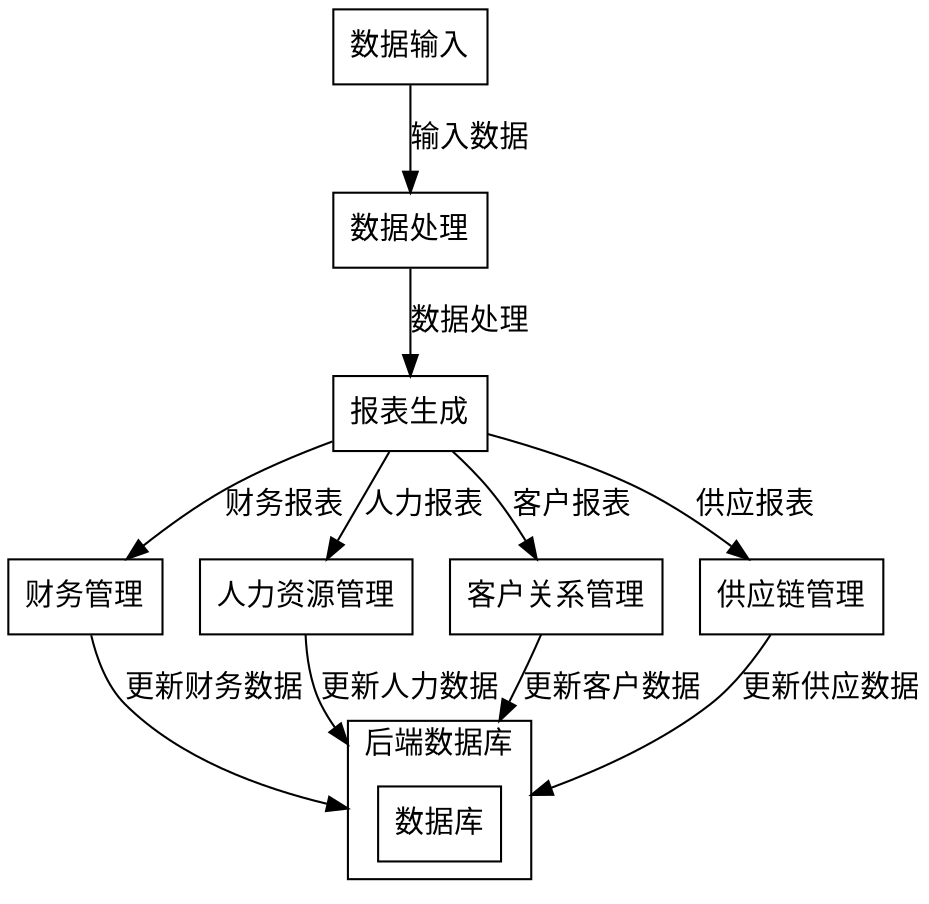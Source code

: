 digraph ERPSystem {
    compound=true;
    node [shape=record];

    // Nodes
    DataInput [label="数据输入"];
    DataProcessing [label="数据处理"];
    ReportGeneration [label="报表生成"];
    Finance [label="财务管理"];
    HR [label="人力资源管理"];
    CRM [label="客户关系管理"];
    SCM [label="供应链管理"];
    Database [label="数据库"];

    // Edges
    DataInput -> DataProcessing [label="输入数据"];
    DataProcessing -> ReportGeneration [label="数据处理"];
    ReportGeneration -> Finance [label="财务报表"];
    ReportGeneration -> HR [label="人力报表"];
    ReportGeneration -> CRM [label="客户报表"];
    ReportGeneration -> SCM [label="供应报表"];
    Finance -> Database [lhead=cluster0, label="更新财务数据"];
    HR -> Database [lhead=cluster0, label="更新人力数据"];
    CRM -> Database [lhead=cluster0, label="更新客户数据"];
    SCM -> Database [lhead=cluster0, label="更新供应数据"];
  
    // Database Subgraph
    subgraph cluster0 {
      label="后端数据库";
      Database;
    }
}